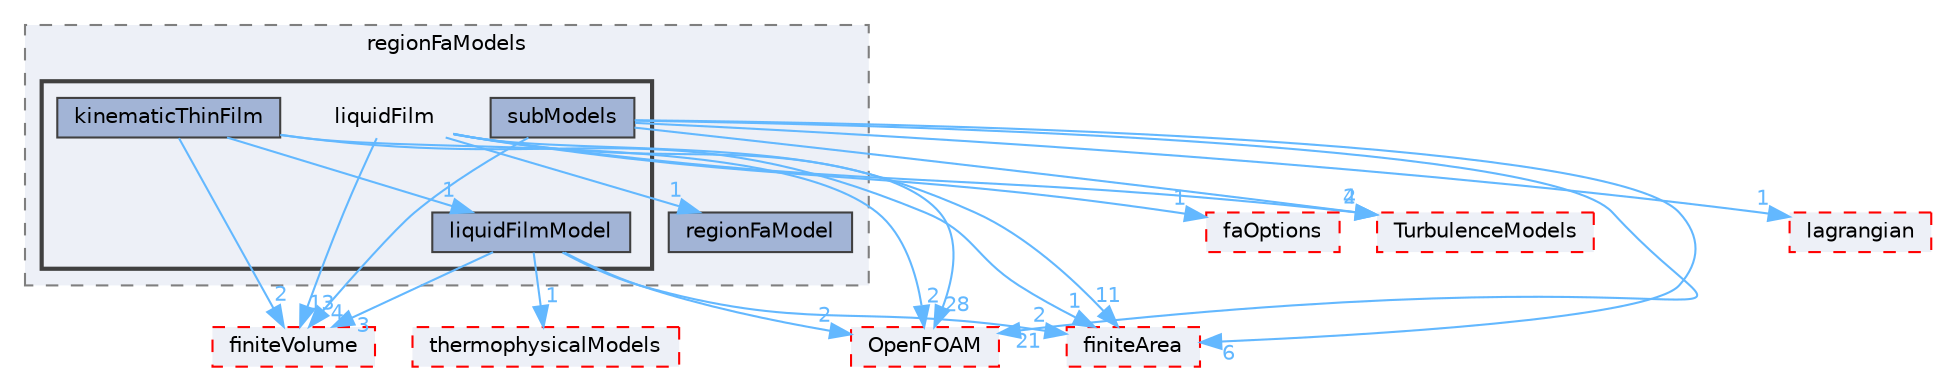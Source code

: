 digraph "src/regionFaModels/liquidFilm"
{
 // LATEX_PDF_SIZE
  bgcolor="transparent";
  edge [fontname=Helvetica,fontsize=10,labelfontname=Helvetica,labelfontsize=10];
  node [fontname=Helvetica,fontsize=10,shape=box,height=0.2,width=0.4];
  compound=true
  subgraph clusterdir_256e80909904544129a5af4b82e274ea {
    graph [ bgcolor="#edf0f7", pencolor="grey50", label="regionFaModels", fontname=Helvetica,fontsize=10 style="filled,dashed", URL="dir_256e80909904544129a5af4b82e274ea.html",tooltip=""]
  dir_55fa90e244852d143cc0ad573d47bbe2 [label="regionFaModel", fillcolor="#a2b4d6", color="grey25", style="filled", URL="dir_55fa90e244852d143cc0ad573d47bbe2.html",tooltip=""];
  subgraph clusterdir_2e3becefd1654408102e2159f49ce99a {
    graph [ bgcolor="#edf0f7", pencolor="grey25", label="", fontname=Helvetica,fontsize=10 style="filled,bold", URL="dir_2e3becefd1654408102e2159f49ce99a.html",tooltip=""]
    dir_2e3becefd1654408102e2159f49ce99a [shape=plaintext, label="liquidFilm"];
  dir_b2bb4eca53a2fe11d5cbfb3cfc79e2da [label="kinematicThinFilm", fillcolor="#a2b4d6", color="grey25", style="filled", URL="dir_b2bb4eca53a2fe11d5cbfb3cfc79e2da.html",tooltip=""];
  dir_71f9b2ff184334f7ff8b69b20c28cbc1 [label="liquidFilmModel", fillcolor="#a2b4d6", color="grey25", style="filled", URL="dir_71f9b2ff184334f7ff8b69b20c28cbc1.html",tooltip=""];
  dir_da5f1eb3c42a9759c1df81b24ac3e422 [label="subModels", fillcolor="#a2b4d6", color="grey25", style="filled", URL="dir_da5f1eb3c42a9759c1df81b24ac3e422.html",tooltip=""];
  }
  }
  dir_1eda626aeac0f0ad2848c36acaa5d501 [label="TurbulenceModels", fillcolor="#edf0f7", color="red", style="filled,dashed", URL="dir_1eda626aeac0f0ad2848c36acaa5d501.html",tooltip=""];
  dir_9bd15774b555cf7259a6fa18f99fe99b [label="finiteVolume", fillcolor="#edf0f7", color="red", style="filled,dashed", URL="dir_9bd15774b555cf7259a6fa18f99fe99b.html",tooltip=""];
  dir_b69a9eadfe761c231b266ce918b218a5 [label="finiteArea", fillcolor="#edf0f7", color="red", style="filled,dashed", URL="dir_b69a9eadfe761c231b266ce918b218a5.html",tooltip=""];
  dir_c5473ff19b20e6ec4dfe5c310b3778a8 [label="OpenFOAM", fillcolor="#edf0f7", color="red", style="filled,dashed", URL="dir_c5473ff19b20e6ec4dfe5c310b3778a8.html",tooltip=""];
  dir_c5d238009286ab840cfa5e12a5bdde5f [label="faOptions", fillcolor="#edf0f7", color="red", style="filled,dashed", URL="dir_c5d238009286ab840cfa5e12a5bdde5f.html",tooltip=""];
  dir_f8c25efc4b6f6a8502a42d5af7554d23 [label="lagrangian", fillcolor="#edf0f7", color="red", style="filled,dashed", URL="dir_f8c25efc4b6f6a8502a42d5af7554d23.html",tooltip=""];
  dir_2778d089ec5c4f66810b11f753867003 [label="thermophysicalModels", fillcolor="#edf0f7", color="red", style="filled,dashed", URL="dir_2778d089ec5c4f66810b11f753867003.html",tooltip=""];
  dir_2e3becefd1654408102e2159f49ce99a->dir_1eda626aeac0f0ad2848c36acaa5d501 [headlabel="4", labeldistance=1.5 headhref="dir_002224_004143.html" href="dir_002224_004143.html" color="steelblue1" fontcolor="steelblue1"];
  dir_2e3becefd1654408102e2159f49ce99a->dir_55fa90e244852d143cc0ad573d47bbe2 [headlabel="1", labeldistance=1.5 headhref="dir_002224_003286.html" href="dir_002224_003286.html" color="steelblue1" fontcolor="steelblue1"];
  dir_2e3becefd1654408102e2159f49ce99a->dir_9bd15774b555cf7259a6fa18f99fe99b [headlabel="13", labeldistance=1.5 headhref="dir_002224_001387.html" href="dir_002224_001387.html" color="steelblue1" fontcolor="steelblue1"];
  dir_2e3becefd1654408102e2159f49ce99a->dir_b69a9eadfe761c231b266ce918b218a5 [headlabel="11", labeldistance=1.5 headhref="dir_002224_001385.html" href="dir_002224_001385.html" color="steelblue1" fontcolor="steelblue1"];
  dir_2e3becefd1654408102e2159f49ce99a->dir_c5473ff19b20e6ec4dfe5c310b3778a8 [headlabel="28", labeldistance=1.5 headhref="dir_002224_002695.html" href="dir_002224_002695.html" color="steelblue1" fontcolor="steelblue1"];
  dir_2e3becefd1654408102e2159f49ce99a->dir_c5d238009286ab840cfa5e12a5bdde5f [headlabel="1", labeldistance=1.5 headhref="dir_002224_001303.html" href="dir_002224_001303.html" color="steelblue1" fontcolor="steelblue1"];
  dir_b2bb4eca53a2fe11d5cbfb3cfc79e2da->dir_71f9b2ff184334f7ff8b69b20c28cbc1 [headlabel="1", labeldistance=1.5 headhref="dir_002028_002226.html" href="dir_002028_002226.html" color="steelblue1" fontcolor="steelblue1"];
  dir_b2bb4eca53a2fe11d5cbfb3cfc79e2da->dir_9bd15774b555cf7259a6fa18f99fe99b [headlabel="2", labeldistance=1.5 headhref="dir_002028_001387.html" href="dir_002028_001387.html" color="steelblue1" fontcolor="steelblue1"];
  dir_b2bb4eca53a2fe11d5cbfb3cfc79e2da->dir_b69a9eadfe761c231b266ce918b218a5 [headlabel="1", labeldistance=1.5 headhref="dir_002028_001385.html" href="dir_002028_001385.html" color="steelblue1" fontcolor="steelblue1"];
  dir_b2bb4eca53a2fe11d5cbfb3cfc79e2da->dir_c5473ff19b20e6ec4dfe5c310b3778a8 [headlabel="2", labeldistance=1.5 headhref="dir_002028_002695.html" href="dir_002028_002695.html" color="steelblue1" fontcolor="steelblue1"];
  dir_71f9b2ff184334f7ff8b69b20c28cbc1->dir_2778d089ec5c4f66810b11f753867003 [headlabel="1", labeldistance=1.5 headhref="dir_002226_004022.html" href="dir_002226_004022.html" color="steelblue1" fontcolor="steelblue1"];
  dir_71f9b2ff184334f7ff8b69b20c28cbc1->dir_9bd15774b555cf7259a6fa18f99fe99b [headlabel="3", labeldistance=1.5 headhref="dir_002226_001387.html" href="dir_002226_001387.html" color="steelblue1" fontcolor="steelblue1"];
  dir_71f9b2ff184334f7ff8b69b20c28cbc1->dir_b69a9eadfe761c231b266ce918b218a5 [headlabel="2", labeldistance=1.5 headhref="dir_002226_001385.html" href="dir_002226_001385.html" color="steelblue1" fontcolor="steelblue1"];
  dir_71f9b2ff184334f7ff8b69b20c28cbc1->dir_c5473ff19b20e6ec4dfe5c310b3778a8 [headlabel="2", labeldistance=1.5 headhref="dir_002226_002695.html" href="dir_002226_002695.html" color="steelblue1" fontcolor="steelblue1"];
  dir_da5f1eb3c42a9759c1df81b24ac3e422->dir_1eda626aeac0f0ad2848c36acaa5d501 [headlabel="2", labeldistance=1.5 headhref="dir_003804_004143.html" href="dir_003804_004143.html" color="steelblue1" fontcolor="steelblue1"];
  dir_da5f1eb3c42a9759c1df81b24ac3e422->dir_9bd15774b555cf7259a6fa18f99fe99b [headlabel="4", labeldistance=1.5 headhref="dir_003804_001387.html" href="dir_003804_001387.html" color="steelblue1" fontcolor="steelblue1"];
  dir_da5f1eb3c42a9759c1df81b24ac3e422->dir_b69a9eadfe761c231b266ce918b218a5 [headlabel="6", labeldistance=1.5 headhref="dir_003804_001385.html" href="dir_003804_001385.html" color="steelblue1" fontcolor="steelblue1"];
  dir_da5f1eb3c42a9759c1df81b24ac3e422->dir_c5473ff19b20e6ec4dfe5c310b3778a8 [headlabel="21", labeldistance=1.5 headhref="dir_003804_002695.html" href="dir_003804_002695.html" color="steelblue1" fontcolor="steelblue1"];
  dir_da5f1eb3c42a9759c1df81b24ac3e422->dir_f8c25efc4b6f6a8502a42d5af7554d23 [headlabel="1", labeldistance=1.5 headhref="dir_003804_002071.html" href="dir_003804_002071.html" color="steelblue1" fontcolor="steelblue1"];
}
